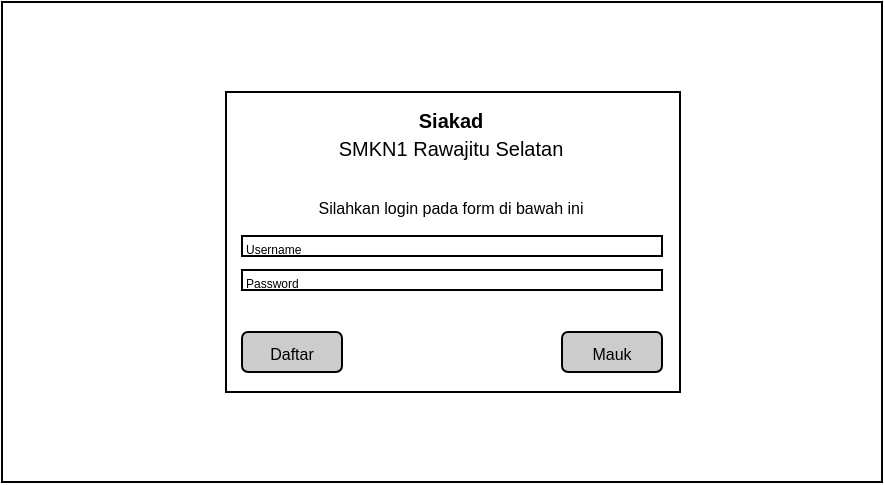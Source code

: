 <mxfile version="23.0.2" type="device" pages="10">
  <diagram name="login" id="w4DnjER3zhb4D0M0fqQI">
    <mxGraphModel dx="1034" dy="511" grid="1" gridSize="10" guides="1" tooltips="1" connect="1" arrows="1" fold="1" page="1" pageScale="1" pageWidth="850" pageHeight="1100" math="0" shadow="0">
      <root>
        <mxCell id="0" />
        <mxCell id="1" parent="0" />
        <mxCell id="OcdA7Y0QAOKrJaV1DLB7-1" value="" style="rounded=0;whiteSpace=wrap;html=1;movable=1;resizable=1;rotatable=1;deletable=1;editable=1;locked=0;connectable=1;" parent="1" vertex="1">
          <mxGeometry x="200" y="40" width="440" height="240" as="geometry" />
        </mxCell>
        <mxCell id="OcdA7Y0QAOKrJaV1DLB7-2" value="" style="rounded=0;whiteSpace=wrap;html=1;movable=1;resizable=1;rotatable=1;deletable=1;editable=1;locked=0;connectable=1;" parent="1" vertex="1">
          <mxGeometry x="312" y="85" width="227" height="150" as="geometry" />
        </mxCell>
        <mxCell id="OcdA7Y0QAOKrJaV1DLB7-3" value="&lt;font style=&quot;&quot;&gt;&lt;span style=&quot;font-size: 10px;&quot;&gt;&lt;b&gt;Siakad&lt;/b&gt;&lt;/span&gt;&lt;br&gt;&lt;span style=&quot;font-size: 10px;&quot;&gt;SMKN1 Rawajitu Selatan&lt;/span&gt;&lt;br&gt;&lt;br&gt;&lt;font style=&quot;font-size: 8px;&quot;&gt;Silahkan login pada form di bawah ini&lt;/font&gt;&lt;br&gt;&lt;/font&gt;" style="text;html=1;strokeColor=none;fillColor=none;align=center;verticalAlign=middle;whiteSpace=wrap;rounded=0;" parent="1" vertex="1">
          <mxGeometry x="351" y="110" width="147" height="20" as="geometry" />
        </mxCell>
        <mxCell id="OcdA7Y0QAOKrJaV1DLB7-4" value="&lt;font style=&quot;font-size: 6px;&quot;&gt;Username&lt;/font&gt;" style="rounded=0;whiteSpace=wrap;html=1;align=left;shadow=0;" parent="1" vertex="1">
          <mxGeometry x="320" y="157" width="210" height="10" as="geometry" />
        </mxCell>
        <mxCell id="OcdA7Y0QAOKrJaV1DLB7-5" value="&lt;font style=&quot;font-size: 6px;&quot;&gt;Password&amp;nbsp;&lt;/font&gt;" style="rounded=0;whiteSpace=wrap;html=1;align=left;shadow=0;" parent="1" vertex="1">
          <mxGeometry x="320" y="174" width="210" height="10" as="geometry" />
        </mxCell>
        <mxCell id="OcdA7Y0QAOKrJaV1DLB7-6" value="&lt;font style=&quot;font-size: 8px;&quot;&gt;Mauk&lt;/font&gt;" style="rounded=1;whiteSpace=wrap;html=1;fillColor=#CCCCCC;" parent="1" vertex="1">
          <mxGeometry x="480" y="205" width="50" height="20" as="geometry" />
        </mxCell>
        <mxCell id="OcdA7Y0QAOKrJaV1DLB7-7" value="&lt;span style=&quot;font-size: 8px;&quot;&gt;Daftar&lt;/span&gt;" style="rounded=1;whiteSpace=wrap;html=1;fillColor=#CCCCCC;" parent="1" vertex="1">
          <mxGeometry x="320" y="205" width="50" height="20" as="geometry" />
        </mxCell>
      </root>
    </mxGraphModel>
  </diagram>
  <diagram id="DFFAlSWQkTnlyfUdj179" name="beranda">
    <mxGraphModel dx="1034" dy="511" grid="1" gridSize="10" guides="1" tooltips="1" connect="1" arrows="1" fold="1" page="1" pageScale="1" pageWidth="850" pageHeight="1100" math="0" shadow="0">
      <root>
        <mxCell id="0" />
        <mxCell id="1" parent="0" />
        <mxCell id="oVM7qClv3wtlNOxDvoEB-1" value="" style="rounded=0;whiteSpace=wrap;html=1;movable=1;resizable=1;rotatable=1;deletable=1;editable=1;locked=0;connectable=1;" parent="1" vertex="1">
          <mxGeometry x="190" y="40" width="580" height="310" as="geometry" />
        </mxCell>
        <mxCell id="oVM7qClv3wtlNOxDvoEB-2" value="Gambar" style="rounded=0;whiteSpace=wrap;html=1;movable=1;resizable=1;rotatable=1;deletable=1;editable=1;locked=0;connectable=1;" parent="1" vertex="1">
          <mxGeometry x="220" y="50" width="400" height="25" as="geometry" />
        </mxCell>
        <mxCell id="oVM7qClv3wtlNOxDvoEB-5" value="&lt;font style=&quot;font-size: 6px;&quot;&gt;Beranda&lt;/font&gt;" style="rounded=0;whiteSpace=wrap;html=1;align=left;shadow=0;" parent="1" vertex="1">
          <mxGeometry x="220" y="92" width="210" height="10" as="geometry" />
        </mxCell>
        <mxCell id="aFhnWrTN27MRpx62PS63-3" value="&lt;font style=&quot;font-size: 8px;&quot;&gt;Selamat datang di SMKN 1 Rawajitu Selatan!&lt;br style=&quot;box-sizing: border-box; color: rgb(51, 51, 51); font-family: &amp;quot;Helvetica Neue&amp;quot;, Helvetica, Arial, sans-serif; background-color: rgb(255, 255, 255);&quot;&gt;&lt;span style=&quot;color: rgb(51, 51, 51); font-family: &amp;quot;Helvetica Neue&amp;quot;, Helvetica, Arial, sans-serif; background-color: rgb(255, 255, 255);&quot;&gt;SMKN 1 Rawajitu Selatan hadir sebagai lembaga pendidikan yang berkomitmen untuk memberikan pengalaman belajar terbaik bagi para siswa.&lt;br&gt;&amp;nbsp;Dengan staf pengajar yang berkualitas dan fasilitas modern, kami bertekad untuk mempersiapkan generasi masa depan yang siap bersaing di era global.&lt;/span&gt;&lt;br style=&quot;box-sizing: border-box; color: rgb(51, 51, 51); font-family: &amp;quot;Helvetica Neue&amp;quot;, Helvetica, Arial, sans-serif; background-color: rgb(255, 255, 255);&quot;&gt;&lt;span style=&quot;box-sizing: border-box; font-weight: 700; color: rgb(51, 51, 51); font-family: &amp;quot;Helvetica Neue&amp;quot;, Helvetica, Arial, sans-serif; background-color: rgb(255, 255, 255);&quot;&gt;Informasi Sekolah:&lt;br style=&quot;box-sizing: border-box;&quot;&gt;- Nama Sekolah: SMKN 1 Rawajitu Selatan&lt;br style=&quot;box-sizing: border-box;&quot;&gt;- NPSN: 10809321&lt;br style=&quot;box-sizing: border-box;&quot;&gt;- NSS: 00000000000000&lt;br style=&quot;box-sizing: border-box;&quot;&gt;- Alamat Sekolah: Jl. Raya Rawajitu Desa Medasari Kec.Rawajitu Selatan Kab. Tulang Bawang Provinsi Lampung&lt;br style=&quot;box-sizing: border-box;&quot;&gt;- Kode Pos: 34595&lt;br style=&quot;box-sizing: border-box;&quot;&gt;- No Telepon: 087738486654&lt;br style=&quot;box-sizing: border-box;&quot;&gt;- Kelurahan: Medasari&lt;br style=&quot;box-sizing: border-box;&quot;&gt;- Kecamatan: Kec. Rawajitu Selatan&lt;br style=&quot;box-sizing: border-box;&quot;&gt;- Kabupaten / Kota: Kab. Tulang Bawang&lt;br style=&quot;box-sizing: border-box;&quot;&gt;- Provinsi: Lampung&lt;/span&gt;&lt;br style=&quot;box-sizing: border-box; color: rgb(51, 51, 51); font-family: &amp;quot;Helvetica Neue&amp;quot;, Helvetica, Arial, sans-serif; background-color: rgb(255, 255, 255);&quot;&gt;&lt;span style=&quot;color: rgb(51, 51, 51); font-family: &amp;quot;Helvetica Neue&amp;quot;, Helvetica, Arial, sans-serif; background-color: rgb(255, 255, 255);&quot;&gt;Kunjungi juga website resmi kami di siakadsmkn1rawajitu.my.id untuk informasi lebih lanjut.&lt;/span&gt;&lt;br style=&quot;box-sizing: border-box; color: rgb(51, 51, 51); font-family: &amp;quot;Helvetica Neue&amp;quot;, Helvetica, Arial, sans-serif; background-color: rgb(255, 255, 255);&quot;&gt;&lt;span style=&quot;box-sizing: border-box; font-weight: 700; color: rgb(51, 51, 51); font-family: &amp;quot;Helvetica Neue&amp;quot;, Helvetica, Arial, sans-serif; background-color: rgb(255, 255, 255);&quot;&gt;Bergabunglah dengan kami untuk menemukan potensi diri Anda dan membentuk masa depan yang cerah!&lt;/span&gt;&lt;/font&gt;" style="text;html=1;align=left;verticalAlign=middle;resizable=0;points=[];autosize=1;strokeColor=none;fillColor=none;" parent="1" vertex="1">
          <mxGeometry x="217" y="104" width="570" height="240" as="geometry" />
        </mxCell>
        <mxCell id="HwUGqPIpHBIIEZDQA6zZ-1" value="&lt;font style=&quot;font-size: 8px;&quot;&gt;Beranda Aturan &amp;amp; Prosedur Jadwal Pelaksanaan Alur Pendaftaran Daftar Siswa Baru Daftar Ulang&lt;/font&gt;" style="text;html=1;align=center;verticalAlign=middle;resizable=0;points=[];autosize=1;strokeColor=none;fillColor=none;" parent="1" vertex="1">
          <mxGeometry x="230" y="67" width="370" height="30" as="geometry" />
        </mxCell>
      </root>
    </mxGraphModel>
  </diagram>
  <diagram id="jCD0bZ0PUMuWUXtoi-yK" name="aturan ">
    <mxGraphModel dx="1034" dy="511" grid="1" gridSize="10" guides="1" tooltips="1" connect="1" arrows="1" fold="1" page="1" pageScale="1" pageWidth="850" pageHeight="1100" math="0" shadow="0">
      <root>
        <mxCell id="0" />
        <mxCell id="1" parent="0" />
        <mxCell id="oyT1hDWtTUGXL5M5K14--1" value="" style="rounded=0;whiteSpace=wrap;html=1;movable=1;resizable=1;rotatable=1;deletable=1;editable=1;locked=0;connectable=1;" parent="1" vertex="1">
          <mxGeometry x="190" y="40" width="470" height="410" as="geometry" />
        </mxCell>
        <mxCell id="oyT1hDWtTUGXL5M5K14--2" value="Gambar" style="rounded=0;whiteSpace=wrap;html=1;movable=1;resizable=1;rotatable=1;deletable=1;editable=1;locked=0;connectable=1;" parent="1" vertex="1">
          <mxGeometry x="220" y="50" width="400" height="25" as="geometry" />
        </mxCell>
        <mxCell id="oyT1hDWtTUGXL5M5K14--3" value="&lt;font style=&quot;font-size: 6px;&quot;&gt;Prosedur Pendaftaran Siswa Baru&lt;/font&gt;" style="rounded=0;whiteSpace=wrap;html=1;align=left;shadow=0;" parent="1" vertex="1">
          <mxGeometry x="220" y="92" width="210" height="10" as="geometry" />
        </mxCell>
        <mxCell id="oyT1hDWtTUGXL5M5K14--4" value="&lt;font style=&quot;font-size: 8px;&quot;&gt;Beranda Aturan &amp;amp; Prosedur Jadwal Pelaksanaan Alur Pendaftaran Daftar Siswa Baru Daftar Ulang&lt;/font&gt;" style="text;html=1;align=center;verticalAlign=middle;resizable=0;points=[];autosize=1;strokeColor=none;fillColor=none;" parent="1" vertex="1">
          <mxGeometry x="230" y="67" width="370" height="30" as="geometry" />
        </mxCell>
        <mxCell id="dZDaZTRUjc852QasFyn1-1" value="&lt;font style=&quot;font-size: 6px;&quot;&gt;Aturan dan Prosedur Pendaftaran Siswa Baru di SMKN 1 Rawajitu Selatan&lt;br style=&quot;box-sizing: border-box; color: rgb(51, 51, 51); font-family: &amp;quot;Helvetica Neue&amp;quot;, Helvetica, Arial, sans-serif; background-color: rgb(255, 255, 255);&quot;&gt;&lt;span style=&quot;box-sizing: border-box; font-weight: 700; color: rgb(51, 51, 51); font-family: &amp;quot;Helvetica Neue&amp;quot;, Helvetica, Arial, sans-serif; background-color: rgb(255, 255, 255);&quot;&gt;1. Pengumuman Pendaftaran:&lt;/span&gt;&lt;br style=&quot;box-sizing: border-box; color: rgb(51, 51, 51); font-family: &amp;quot;Helvetica Neue&amp;quot;, Helvetica, Arial, sans-serif; background-color: rgb(255, 255, 255);&quot;&gt;&lt;span style=&quot;color: rgb(51, 51, 51); font-family: &amp;quot;Helvetica Neue&amp;quot;, Helvetica, Arial, sans-serif; background-color: rgb(255, 255, 255);&quot;&gt;Pengumuman pendaftaran siswa baru akan disampaikan melalui website resmi sekolah, media sosial, dan papan pengumuman di sekolah. &lt;br&gt;Informasi terkait tanggal pendaftaran, persyaratan, dan jalur pendaftaran akan diumumkan secara jelas.&lt;/span&gt;&lt;br style=&quot;box-sizing: border-box; color: rgb(51, 51, 51); font-family: &amp;quot;Helvetica Neue&amp;quot;, Helvetica, Arial, sans-serif; background-color: rgb(255, 255, 255);&quot;&gt;&lt;span style=&quot;box-sizing: border-box; font-weight: 700; color: rgb(51, 51, 51); font-family: &amp;quot;Helvetica Neue&amp;quot;, Helvetica, Arial, sans-serif; background-color: rgb(255, 255, 255);&quot;&gt;2. Pendaftaran:&lt;/span&gt;&lt;br style=&quot;box-sizing: border-box; color: rgb(51, 51, 51); font-family: &amp;quot;Helvetica Neue&amp;quot;, Helvetica, Arial, sans-serif; background-color: rgb(255, 255, 255);&quot;&gt;&lt;span style=&quot;color: rgb(51, 51, 51); font-family: &amp;quot;Helvetica Neue&amp;quot;, Helvetica, Arial, sans-serif; background-color: rgb(255, 255, 255);&quot;&gt;Calon siswa diharapkan untuk melakukan pendaftaran sesuai dengan ketentuan yang telah diumumkan. Pendaftaran dapat dilakukan secara online melalui &lt;br&gt;website siakadsmkn1rawajitu.my.id atau dengan mengunjungi sekretariat sekolah.&lt;/span&gt;&lt;br style=&quot;box-sizing: border-box; color: rgb(51, 51, 51); font-family: &amp;quot;Helvetica Neue&amp;quot;, Helvetica, Arial, sans-serif; background-color: rgb(255, 255, 255);&quot;&gt;&lt;span style=&quot;box-sizing: border-box; font-weight: 700; color: rgb(51, 51, 51); font-family: &amp;quot;Helvetica Neue&amp;quot;, Helvetica, Arial, sans-serif; background-color: rgb(255, 255, 255);&quot;&gt;3. Seleksi Sesuai dengan Jalur Pendaftaran:&lt;/span&gt;&lt;br style=&quot;box-sizing: border-box; color: rgb(51, 51, 51); font-family: &amp;quot;Helvetica Neue&amp;quot;, Helvetica, Arial, sans-serif; background-color: rgb(255, 255, 255);&quot;&gt;&lt;span style=&quot;color: rgb(51, 51, 51); font-family: &amp;quot;Helvetica Neue&amp;quot;, Helvetica, Arial, sans-serif; background-color: rgb(255, 255, 255);&quot;&gt;Setelah melakukan pendaftaran, calon siswa akan menjalani seleksi sesuai dengan jalur pendaftaran yang dipilih. Informasi terkait jadwal pelaksanaan tes &lt;br&gt;masuk dan alur pendaftaran dapat dilihat di halaman&amp;nbsp;&lt;/span&gt;&lt;span style=&quot;box-sizing: border-box; font-weight: 700; color: rgb(51, 51, 51); font-family: &amp;quot;Helvetica Neue&amp;quot;, Helvetica, Arial, sans-serif; background-color: rgb(255, 255, 255);&quot;&gt;JADWAL PELAKSANAAN TES MASUK DAN ALUR PENDAFTARAN&lt;/span&gt;&lt;span style=&quot;color: rgb(51, 51, 51); font-family: &amp;quot;Helvetica Neue&amp;quot;, Helvetica, Arial, sans-serif; background-color: rgb(255, 255, 255);&quot;&gt;&amp;nbsp;yang ada di website resmi sekolah.&lt;/span&gt;&lt;br style=&quot;box-sizing: border-box; color: rgb(51, 51, 51); font-family: &amp;quot;Helvetica Neue&amp;quot;, Helvetica, Arial, sans-serif; background-color: rgb(255, 255, 255);&quot;&gt;&lt;span style=&quot;box-sizing: border-box; font-weight: 700; color: rgb(51, 51, 51); font-family: &amp;quot;Helvetica Neue&amp;quot;, Helvetica, Arial, sans-serif; background-color: rgb(255, 255, 255);&quot;&gt;4. Pengumuman Penetapan Peserta Didik Baru:&lt;/span&gt;&lt;br style=&quot;box-sizing: border-box; color: rgb(51, 51, 51); font-family: &amp;quot;Helvetica Neue&amp;quot;, Helvetica, Arial, sans-serif; background-color: rgb(255, 255, 255);&quot;&gt;&lt;span style=&quot;color: rgb(51, 51, 51); font-family: &amp;quot;Helvetica Neue&amp;quot;, Helvetica, Arial, sans-serif; background-color: rgb(255, 255, 255);&quot;&gt;Pengumuman penetapan peserta didik baru akan disampaikan melalui papan pengumuman di sekolah. Calon siswa yang dinyatakan lolos seleksi akan &lt;br&gt;mendapatkan informasi lebih lanjut melalui whatsapp terkait proses selanjutnya.&lt;/span&gt;&lt;br style=&quot;box-sizing: border-box; color: rgb(51, 51, 51); font-family: &amp;quot;Helvetica Neue&amp;quot;, Helvetica, Arial, sans-serif; background-color: rgb(255, 255, 255);&quot;&gt;&lt;span style=&quot;box-sizing: border-box; font-weight: 700; color: rgb(51, 51, 51); font-family: &amp;quot;Helvetica Neue&amp;quot;, Helvetica, Arial, sans-serif; background-color: rgb(255, 255, 255);&quot;&gt;5. Pembayaran dan Kode Akses:&lt;/span&gt;&lt;br style=&quot;box-sizing: border-box; color: rgb(51, 51, 51); font-family: &amp;quot;Helvetica Neue&amp;quot;, Helvetica, Arial, sans-serif; background-color: rgb(255, 255, 255);&quot;&gt;&lt;span style=&quot;color: rgb(51, 51, 51); font-family: &amp;quot;Helvetica Neue&amp;quot;, Helvetica, Arial, sans-serif; background-color: rgb(255, 255, 255);&quot;&gt;Setelah dinyatakan lulus, peserta wajib melakukan pembayaran pendaftaran sebesar Rp 50.000 ke rekening sekolah dan melakukan konfirmasi ke panitia &lt;br&gt;melalui WhatsApp. Setelah terkonfirmasi, panitia akan mengirimkan kode akses sekali pakai yang harus dimasukkan ke halaman DAFTAR ULANG agar bisa &lt;br&gt;melanjutkan langkah berikutnya.&lt;/span&gt;&lt;br style=&quot;box-sizing: border-box; color: rgb(51, 51, 51); font-family: &amp;quot;Helvetica Neue&amp;quot;, Helvetica, Arial, sans-serif; background-color: rgb(255, 255, 255);&quot;&gt;&lt;span style=&quot;box-sizing: border-box; font-weight: 700; color: rgb(51, 51, 51); font-family: &amp;quot;Helvetica Neue&amp;quot;, Helvetica, Arial, sans-serif; background-color: rgb(255, 255, 255);&quot;&gt;6. Daftar Ulang:&lt;/span&gt;&lt;br style=&quot;box-sizing: border-box; color: rgb(51, 51, 51); font-family: &amp;quot;Helvetica Neue&amp;quot;, Helvetica, Arial, sans-serif; background-color: rgb(255, 255, 255);&quot;&gt;&lt;span style=&quot;color: rgb(51, 51, 51); font-family: &amp;quot;Helvetica Neue&amp;quot;, Helvetica, Arial, sans-serif; background-color: rgb(255, 255, 255);&quot;&gt;Peserta didik baru yang telah mendapatkan kode akses diharapkan untuk melakukan proses&amp;nbsp;&lt;/span&gt;&lt;span style=&quot;box-sizing: border-box; font-weight: 700; color: rgb(51, 51, 51); font-family: &amp;quot;Helvetica Neue&amp;quot;, Helvetica, Arial, sans-serif; background-color: rgb(255, 255, 255);&quot;&gt;DAFTAR ULANG&lt;/span&gt;&lt;span style=&quot;color: rgb(51, 51, 51); font-family: &amp;quot;Helvetica Neue&amp;quot;, Helvetica, Arial, sans-serif; background-color: rgb(255, 255, 255);&quot;&gt;&amp;nbsp;pada website sekolah. Informasi terkait&lt;br&gt;&amp;nbsp;prosedur dan persyaratan daftar ulang juga akan disampaikan melalui website sekolah.&lt;/span&gt;&lt;br style=&quot;box-sizing: border-box; color: rgb(51, 51, 51); font-family: &amp;quot;Helvetica Neue&amp;quot;, Helvetica, Arial, sans-serif; background-color: rgb(255, 255, 255);&quot;&gt;&lt;span style=&quot;color: rgb(51, 51, 51); font-family: &amp;quot;Helvetica Neue&amp;quot;, Helvetica, Arial, sans-serif; background-color: rgb(255, 255, 255);&quot;&gt;Kami mengimbau calon pendaftar untuk memeriksa halaman JADWAL PELAKSANAAN TES MASUK DAN ALUR PENDAFTARAN yang tersedia di &lt;br&gt;website resmi sekolah untuk mendapatkan informasi terkini mengenai proses pendaftaran. Jika terdapat pertanyaan lebih lanjut, jangan ragu untuk &lt;br&gt;menghubungi sekretariat sekolah. Terima kasih atas minat Anda untuk bergabung dengan kami di SMKN 1 Rawajitu Selatan.&lt;/span&gt;&lt;/font&gt;" style="text;html=1;align=left;verticalAlign=middle;resizable=0;points=[];autosize=1;strokeColor=none;fillColor=none;" parent="1" vertex="1">
          <mxGeometry x="220" y="110" width="450" height="340" as="geometry" />
        </mxCell>
      </root>
    </mxGraphModel>
  </diagram>
  <diagram id="mpff5uBO-t5mDI0mXAgm" name="jadwal">
    <mxGraphModel dx="604" dy="496" grid="1" gridSize="10" guides="1" tooltips="1" connect="1" arrows="1" fold="1" page="1" pageScale="1" pageWidth="850" pageHeight="1100" math="0" shadow="0">
      <root>
        <mxCell id="0" />
        <mxCell id="1" parent="0" />
        <mxCell id="8TKLz1YUTmLe7h2UN5TK-1" value="" style="rounded=0;whiteSpace=wrap;html=1;movable=1;resizable=1;rotatable=1;deletable=1;editable=1;locked=0;connectable=1;" parent="1" vertex="1">
          <mxGeometry x="190" y="40" width="470" height="360" as="geometry" />
        </mxCell>
        <mxCell id="8TKLz1YUTmLe7h2UN5TK-2" value="Gambar" style="rounded=0;whiteSpace=wrap;html=1;movable=1;resizable=1;rotatable=1;deletable=1;editable=1;locked=0;connectable=1;" parent="1" vertex="1">
          <mxGeometry x="220" y="50" width="400" height="25" as="geometry" />
        </mxCell>
        <mxCell id="8TKLz1YUTmLe7h2UN5TK-3" value="&lt;font style=&quot;font-size: 6px;&quot;&gt;Jadwal Pelaksanaan tes masuk&lt;/font&gt;" style="rounded=0;whiteSpace=wrap;html=1;align=left;shadow=0;" parent="1" vertex="1">
          <mxGeometry x="220" y="92" width="210" height="10" as="geometry" />
        </mxCell>
        <mxCell id="8TKLz1YUTmLe7h2UN5TK-5" value="&lt;font style=&quot;font-size: 6px;&quot;&gt;Jadwal Pelaksanaan Tes Masuk Siswa Baru Tahun Ajaran 2024/2025&lt;br style=&quot;box-sizing: border-box;&quot;&gt;Tanggal Pendaftaran: 1 Februari 2024 - 28 Februari 2024&lt;br style=&quot;box-sizing: border-box;&quot;&gt;Jadwal Tes Masuk:&lt;br style=&quot;box-sizing: border-box;&quot;&gt;Tes Tulis:&lt;br style=&quot;box-sizing: border-box;&quot;&gt;Hari/Tanggal: Sabtu, 15 Maret 2024&lt;br style=&quot;box-sizing: border-box;&quot;&gt;Waktu: 08.00 - 10.00 WIB&lt;br style=&quot;box-sizing: border-box;&quot;&gt;Tempat: Aula Utama SMKN1 Rawajitu Selatan&lt;br style=&quot;box-sizing: border-box;&quot;&gt;Tes Keterampilan:&lt;br style=&quot;box-sizing: border-box;&quot;&gt;Hari/Tanggal: Minggu, 16 Maret 2024&lt;br style=&quot;box-sizing: border-box;&quot;&gt;Waktu: 08.00 - 12.00 WIB&lt;br style=&quot;box-sizing: border-box;&quot;&gt;Tempat: Ruang Laboratorium Jurusan (sesuai dengan jurusan yang diminati)&lt;br style=&quot;box-sizing: border-box;&quot;&gt;Pengumuman Hasil Seleksi:&lt;br style=&quot;box-sizing: border-box;&quot;&gt;Tanggal Pengumuman: Senin, 25 Maret 2024&lt;br style=&quot;box-sizing: border-box;&quot;&gt;Pengumuman akan dipublikasikan melalui WA.&lt;br style=&quot;box-sizing: border-box;&quot;&gt;Daftar Ulang:&lt;br style=&quot;box-sizing: border-box;&quot;&gt;Tanggal Daftar Ulang: 26 Maret 2024 - 30 Maret 2024&lt;br style=&quot;box-sizing: border-box;&quot;&gt;Calon siswa yang diterima melakukan daftar ulang dengan membayar biaya pendaftaran dan melengkapi persyaratan administrasi tambahan.&lt;br style=&quot;box-sizing: border-box;&quot;&gt;Catatan:&lt;br style=&quot;box-sizing: border-box;&quot;&gt;Jadwal di atas dapat berubah sewaktu-waktu tanpa pemberitahuan terlebih dahulu.&lt;br style=&quot;box-sizing: border-box;&quot;&gt;Informasi lebih lanjut dapat diperoleh melalui kontak admin sekolah.&lt;/font&gt;" style="text;html=1;align=left;verticalAlign=middle;resizable=0;points=[];autosize=1;strokeColor=none;fillColor=none;" parent="1" vertex="1">
          <mxGeometry x="220" y="102" width="400" height="300" as="geometry" />
        </mxCell>
        <mxCell id="PoT9SjknuAqufaHPfrPa-1" value="&lt;font style=&quot;font-size: 8px;&quot;&gt;Beranda Aturan &amp;amp; Prosedur Jadwal Pelaksanaan Alur Pendaftaran Daftar Siswa Baru Daftar Ulang&lt;/font&gt;" style="text;html=1;align=center;verticalAlign=middle;resizable=0;points=[];autosize=1;strokeColor=none;fillColor=none;" parent="1" vertex="1">
          <mxGeometry x="230" y="67" width="370" height="30" as="geometry" />
        </mxCell>
      </root>
    </mxGraphModel>
  </diagram>
  <diagram id="hE9H0YIQ5V0r4T1_K3Ad" name="alur">
    <mxGraphModel dx="1034" dy="511" grid="1" gridSize="10" guides="1" tooltips="1" connect="1" arrows="1" fold="1" page="1" pageScale="1" pageWidth="850" pageHeight="1100" math="0" shadow="0">
      <root>
        <mxCell id="0" />
        <mxCell id="1" parent="0" />
        <mxCell id="5a-V1YSres0De7QOIOS2-1" value="" style="rounded=0;whiteSpace=wrap;html=1;movable=1;resizable=1;rotatable=1;deletable=1;editable=1;locked=0;connectable=1;" parent="1" vertex="1">
          <mxGeometry x="190" y="40" width="570" height="510" as="geometry" />
        </mxCell>
        <mxCell id="5a-V1YSres0De7QOIOS2-2" value="Gambar" style="rounded=0;whiteSpace=wrap;html=1;movable=1;resizable=1;rotatable=1;deletable=1;editable=1;locked=0;connectable=1;" parent="1" vertex="1">
          <mxGeometry x="270" y="50" width="400" height="25" as="geometry" />
        </mxCell>
        <mxCell id="5a-V1YSres0De7QOIOS2-3" value="&lt;font style=&quot;font-size: 6px;&quot;&gt;ALUR PENDAFTARAN&lt;/font&gt;" style="rounded=0;whiteSpace=wrap;html=1;align=left;shadow=0;" parent="1" vertex="1">
          <mxGeometry x="220" y="92" width="210" height="10" as="geometry" />
        </mxCell>
        <mxCell id="5a-V1YSres0De7QOIOS2-5" value="&lt;font style=&quot;font-size: 6px;&quot;&gt;Selamat Datang di Sistem Pendaftaran Siswa Baru&lt;br style=&quot;box-sizing: border-box; color: rgb(51, 51, 51); font-family: &amp;quot;Helvetica Neue&amp;quot;, Helvetica, Arial, sans-serif; background-color: rgb(255, 255, 255);&quot;&gt;&lt;span style=&quot;color: rgb(51, 51, 51); font-family: &amp;quot;Helvetica Neue&amp;quot;, Helvetica, Arial, sans-serif; background-color: rgb(255, 255, 255);&quot;&gt;Kami dengan senang hati menyambut Anda untuk mendaftarkan diri sebagai calon siswa baru di SMKN1 Rawajitu Selatan. Silakan ikuti langkah-langkah di bawah ini untuk memulai proses pendaftaran:&lt;/span&gt;&lt;br style=&quot;box-sizing: border-box; color: rgb(51, 51, 51); font-family: &amp;quot;Helvetica Neue&amp;quot;, Helvetica, Arial, sans-serif; background-color: rgb(255, 255, 255);&quot;&gt;&lt;span style=&quot;box-sizing: border-box; font-weight: 700; color: rgb(51, 51, 51); font-family: &amp;quot;Helvetica Neue&amp;quot;, Helvetica, Arial, sans-serif; background-color: rgb(255, 255, 255);&quot;&gt;Langkah 1: Pendaftaran Online&lt;/span&gt;&lt;br style=&quot;box-sizing: border-box; color: rgb(51, 51, 51); font-family: &amp;quot;Helvetica Neue&amp;quot;, Helvetica, Arial, sans-serif; background-color: rgb(255, 255, 255);&quot;&gt;&lt;span style=&quot;color: rgb(51, 51, 51); font-family: &amp;quot;Helvetica Neue&amp;quot;, Helvetica, Arial, sans-serif; background-color: rgb(255, 255, 255);&quot;&gt;1. Kunjungi situs web resmi sekolah kami di www.siakadsmkn1rawajitu.my.id.&lt;/span&gt;&lt;br style=&quot;box-sizing: border-box; color: rgb(51, 51, 51); font-family: &amp;quot;Helvetica Neue&amp;quot;, Helvetica, Arial, sans-serif; background-color: rgb(255, 255, 255);&quot;&gt;&lt;span style=&quot;color: rgb(51, 51, 51); font-family: &amp;quot;Helvetica Neue&amp;quot;, Helvetica, Arial, sans-serif; background-color: rgb(255, 255, 255);&quot;&gt;2. Klik pada tombol &quot;DAFTAR&quot; untuk mengakses halaman PPDB online.&lt;/span&gt;&lt;br style=&quot;box-sizing: border-box; color: rgb(51, 51, 51); font-family: &amp;quot;Helvetica Neue&amp;quot;, Helvetica, Arial, sans-serif; background-color: rgb(255, 255, 255);&quot;&gt;&lt;span style=&quot;color: rgb(51, 51, 51); font-family: &amp;quot;Helvetica Neue&amp;quot;, Helvetica, Arial, sans-serif; background-color: rgb(255, 255, 255);&quot;&gt;3. Silahkan baca &quot;KETENTUAN YANG ADA&quot;&lt;/span&gt;&lt;br style=&quot;box-sizing: border-box; color: rgb(51, 51, 51); font-family: &amp;quot;Helvetica Neue&amp;quot;, Helvetica, Arial, sans-serif; background-color: rgb(255, 255, 255);&quot;&gt;&lt;span style=&quot;color: rgb(51, 51, 51); font-family: &amp;quot;Helvetica Neue&amp;quot;, Helvetica, Arial, sans-serif; background-color: rgb(255, 255, 255);&quot;&gt;4. Silahkan membaca JADWAL TES MASUK yang sudah di sediakan DI MENU JADWAL PELAKSANAAN.&lt;/span&gt;&lt;br style=&quot;box-sizing: border-box; color: rgb(51, 51, 51); font-family: &amp;quot;Helvetica Neue&amp;quot;, Helvetica, Arial, sans-serif; background-color: rgb(255, 255, 255);&quot;&gt;&lt;span style=&quot;color: rgb(51, 51, 51); font-family: &amp;quot;Helvetica Neue&amp;quot;, Helvetica, Arial, sans-serif; background-color: rgb(255, 255, 255);&quot;&gt;5. Silahkan klik menu &quot;DAFTAR SISWA BARU&quot; kemudian isi data diri anda.&lt;/span&gt;&lt;br style=&quot;box-sizing: border-box; color: rgb(51, 51, 51); font-family: &amp;quot;Helvetica Neue&amp;quot;, Helvetica, Arial, sans-serif; background-color: rgb(255, 255, 255);&quot;&gt;&lt;span style=&quot;box-sizing: border-box; font-weight: 700; color: rgb(51, 51, 51); font-family: &amp;quot;Helvetica Neue&amp;quot;, Helvetica, Arial, sans-serif; background-color: rgb(255, 255, 255);&quot;&gt;Langkah 2: Tes Masuk&lt;/span&gt;&lt;br style=&quot;box-sizing: border-box; color: rgb(51, 51, 51); font-family: &amp;quot;Helvetica Neue&amp;quot;, Helvetica, Arial, sans-serif; background-color: rgb(255, 255, 255);&quot;&gt;&lt;span style=&quot;color: rgb(51, 51, 51); font-family: &amp;quot;Helvetica Neue&amp;quot;, Helvetica, Arial, sans-serif; background-color: rgb(255, 255, 255);&quot;&gt;1. Bagi calon siswa di wajibkan mengikuti kegiatan tes masuk sesuai dengan jadwal yang telah di tentukan.&lt;/span&gt;&lt;br style=&quot;box-sizing: border-box; color: rgb(51, 51, 51); font-family: &amp;quot;Helvetica Neue&amp;quot;, Helvetica, Arial, sans-serif; background-color: rgb(255, 255, 255);&quot;&gt;&lt;span style=&quot;box-sizing: border-box; font-weight: 700; color: rgb(51, 51, 51); font-family: &amp;quot;Helvetica Neue&amp;quot;, Helvetica, Arial, sans-serif; background-color: rgb(255, 255, 255);&quot;&gt;Langkah 3: Pengumuman&lt;/span&gt;&lt;br style=&quot;box-sizing: border-box; color: rgb(51, 51, 51); font-family: &amp;quot;Helvetica Neue&amp;quot;, Helvetica, Arial, sans-serif; background-color: rgb(255, 255, 255);&quot;&gt;&lt;span style=&quot;color: rgb(51, 51, 51); font-family: &amp;quot;Helvetica Neue&amp;quot;, Helvetica, Arial, sans-serif; background-color: rgb(255, 255, 255);&quot;&gt;1. Pengumuman calon siswa yang dinyatakan LOLOS akan di sampaikan melalui papan pengumuman sekolah dan melalui whatsapp.&lt;/span&gt;&lt;br style=&quot;box-sizing: border-box; color: rgb(51, 51, 51); font-family: &amp;quot;Helvetica Neue&amp;quot;, Helvetica, Arial, sans-serif; background-color: rgb(255, 255, 255);&quot;&gt;&lt;span style=&quot;box-sizing: border-box; font-weight: 700; color: rgb(51, 51, 51); font-family: &amp;quot;Helvetica Neue&amp;quot;, Helvetica, Arial, sans-serif; background-color: rgb(255, 255, 255);&quot;&gt;Langkah 4: Pembayaran dan Kode Akses&lt;/span&gt;&lt;br style=&quot;box-sizing: border-box; color: rgb(51, 51, 51); font-family: &amp;quot;Helvetica Neue&amp;quot;, Helvetica, Arial, sans-serif; background-color: rgb(255, 255, 255);&quot;&gt;&lt;span style=&quot;color: rgb(51, 51, 51); font-family: &amp;quot;Helvetica Neue&amp;quot;, Helvetica, Arial, sans-serif; background-color: rgb(255, 255, 255);&quot;&gt;1. Bagi siswa yang di nyatakan lolos wajib melakukan pembayaran ke rekening sekolah, untuk melanjutkan langkah berikutnya&lt;/span&gt;&lt;br style=&quot;box-sizing: border-box; color: rgb(51, 51, 51); font-family: &amp;quot;Helvetica Neue&amp;quot;, Helvetica, Arial, sans-serif; background-color: rgb(255, 255, 255);&quot;&gt;&lt;span style=&quot;color: rgb(51, 51, 51); font-family: &amp;quot;Helvetica Neue&amp;quot;, Helvetica, Arial, sans-serif; background-color: rgb(255, 255, 255);&quot;&gt;No Rekening : xxxxxxxxxxxxxx&lt;/span&gt;&lt;br style=&quot;box-sizing: border-box; color: rgb(51, 51, 51); font-family: &amp;quot;Helvetica Neue&amp;quot;, Helvetica, Arial, sans-serif; background-color: rgb(255, 255, 255);&quot;&gt;&lt;span style=&quot;color: rgb(51, 51, 51); font-family: &amp;quot;Helvetica Neue&amp;quot;, Helvetica, Arial, sans-serif; background-color: rgb(255, 255, 255);&quot;&gt;Atas Nama : BPN 010 SMKN1 rawajitu selatan&lt;/span&gt;&lt;br style=&quot;box-sizing: border-box; color: rgb(51, 51, 51); font-family: &amp;quot;Helvetica Neue&amp;quot;, Helvetica, Arial, sans-serif; background-color: rgb(255, 255, 255);&quot;&gt;&lt;span style=&quot;color: rgb(51, 51, 51); font-family: &amp;quot;Helvetica Neue&amp;quot;, Helvetica, Arial, sans-serif; background-color: rgb(255, 255, 255);&quot;&gt;BRI UNIT rawajitu selatan&lt;/span&gt;&lt;br style=&quot;box-sizing: border-box; color: rgb(51, 51, 51); font-family: &amp;quot;Helvetica Neue&amp;quot;, Helvetica, Arial, sans-serif; background-color: rgb(255, 255, 255);&quot;&gt;&lt;span style=&quot;color: rgb(51, 51, 51); font-family: &amp;quot;Helvetica Neue&amp;quot;, Helvetica, Arial, sans-serif; background-color: rgb(255, 255, 255);&quot;&gt;Note : Bagi Bapak/Ibuk yang sudah melakukan pembayaran dan konfirmasi harap segera megirim pesan ke nomor 08238xxxxx&lt;/span&gt;&lt;br style=&quot;box-sizing: border-box; color: rgb(51, 51, 51); font-family: &amp;quot;Helvetica Neue&amp;quot;, Helvetica, Arial, sans-serif; background-color: rgb(255, 255, 255);&quot;&gt;&lt;span style=&quot;color: rgb(51, 51, 51); font-family: &amp;quot;Helvetica Neue&amp;quot;, Helvetica, Arial, sans-serif; background-color: rgb(255, 255, 255);&quot;&gt;Untuk Metode Tansfer.&lt;/span&gt;&lt;br style=&quot;box-sizing: border-box; color: rgb(51, 51, 51); font-family: &amp;quot;Helvetica Neue&amp;quot;, Helvetica, Arial, sans-serif; background-color: rgb(255, 255, 255);&quot;&gt;&lt;span style=&quot;color: rgb(51, 51, 51); font-family: &amp;quot;Helvetica Neue&amp;quot;, Helvetica, Arial, sans-serif; background-color: rgb(255, 255, 255);&quot;&gt;dengan format pesan : [jenis metode pembaran] [no_rekening] [nama anak/nama pesera] [nomor_konfirmasi]&lt;/span&gt;&lt;br style=&quot;box-sizing: border-box; color: rgb(51, 51, 51); font-family: &amp;quot;Helvetica Neue&amp;quot;, Helvetica, Arial, sans-serif; background-color: rgb(255, 255, 255);&quot;&gt;&lt;span style=&quot;color: rgb(51, 51, 51); font-family: &amp;quot;Helvetica Neue&amp;quot;, Helvetica, Arial, sans-serif; background-color: rgb(255, 255, 255);&quot;&gt;Contoh Pesan Metode Transfer : Transfer 111112318923 Abdi gunawan QC401&lt;/span&gt;&lt;br style=&quot;box-sizing: border-box; color: rgb(51, 51, 51); font-family: &amp;quot;Helvetica Neue&amp;quot;, Helvetica, Arial, sans-serif; background-color: rgb(255, 255, 255);&quot;&gt;&lt;span style=&quot;color: rgb(51, 51, 51); font-family: &amp;quot;Helvetica Neue&amp;quot;, Helvetica, Arial, sans-serif; background-color: rgb(255, 255, 255);&quot;&gt;Untuk Metode Setoran.&lt;/span&gt;&lt;br style=&quot;box-sizing: border-box; color: rgb(51, 51, 51); font-family: &amp;quot;Helvetica Neue&amp;quot;, Helvetica, Arial, sans-serif; background-color: rgb(255, 255, 255);&quot;&gt;&lt;span style=&quot;color: rgb(51, 51, 51); font-family: &amp;quot;Helvetica Neue&amp;quot;, Helvetica, Arial, sans-serif; background-color: rgb(255, 255, 255);&quot;&gt;Invite/Add ID What&#39;sApp dengan nomor 0812xxxxx&lt;/span&gt;&lt;br style=&quot;box-sizing: border-box; color: rgb(51, 51, 51); font-family: &amp;quot;Helvetica Neue&amp;quot;, Helvetica, Arial, sans-serif; background-color: rgb(255, 255, 255);&quot;&gt;&lt;span style=&quot;color: rgb(51, 51, 51); font-family: &amp;quot;Helvetica Neue&amp;quot;, Helvetica, Arial, sans-serif; background-color: rgb(255, 255, 255);&quot;&gt;dengan format pesan : Kirim foto bukti slip setoran dan nama anak/peserta serta nomor konfirmasi&lt;/span&gt;&lt;br style=&quot;box-sizing: border-box; color: rgb(51, 51, 51); font-family: &amp;quot;Helvetica Neue&amp;quot;, Helvetica, Arial, sans-serif; background-color: rgb(255, 255, 255);&quot;&gt;&lt;span style=&quot;color: rgb(51, 51, 51); font-family: &amp;quot;Helvetica Neue&amp;quot;, Helvetica, Arial, sans-serif; background-color: rgb(255, 255, 255);&quot;&gt;Contoh Format Pesan Whatsapp : [foto bukti slip setor] Abdi gunawan QC401&lt;/span&gt;&lt;br style=&quot;box-sizing: border-box; color: rgb(51, 51, 51); font-family: &amp;quot;Helvetica Neue&amp;quot;, Helvetica, Arial, sans-serif; background-color: rgb(255, 255, 255);&quot;&gt;&lt;span style=&quot;color: rgb(51, 51, 51); font-family: &amp;quot;Helvetica Neue&amp;quot;, Helvetica, Arial, sans-serif; background-color: rgb(255, 255, 255);&quot;&gt;2. Admin akan mengirimkan kode akses sekali pakai.&lt;/span&gt;&lt;br style=&quot;box-sizing: border-box; color: rgb(51, 51, 51); font-family: &amp;quot;Helvetica Neue&amp;quot;, Helvetica, Arial, sans-serif; background-color: rgb(255, 255, 255);&quot;&gt;&lt;span style=&quot;color: rgb(51, 51, 51); font-family: &amp;quot;Helvetica Neue&amp;quot;, Helvetica, Arial, sans-serif; background-color: rgb(255, 255, 255);&quot;&gt;3. Masukan kode akses yang telah di terima ke dalam menu &quot;DAFTAR ULANG&quot; kemudian isi data diri sesuai dengan form tersebut.&lt;/span&gt;&lt;br style=&quot;box-sizing: border-box; color: rgb(51, 51, 51); font-family: &amp;quot;Helvetica Neue&amp;quot;, Helvetica, Arial, sans-serif; background-color: rgb(255, 255, 255);&quot;&gt;&lt;span style=&quot;color: rgb(51, 51, 51); font-family: &amp;quot;Helvetica Neue&amp;quot;, Helvetica, Arial, sans-serif; background-color: rgb(255, 255, 255);&quot;&gt;Terima kasih atas minat Anda untuk bergabung dengan kami. Jika Anda memiliki pertanyaan lebih lanjut, jangan ragu untuk menghubungi kami melalui kontak yang tersedia di situs web kami.&lt;/span&gt;&lt;br style=&quot;box-sizing: border-box; color: rgb(51, 51, 51); font-family: &amp;quot;Helvetica Neue&amp;quot;, Helvetica, Arial, sans-serif; background-color: rgb(255, 255, 255);&quot;&gt;&lt;span style=&quot;color: rgb(51, 51, 51); font-family: &amp;quot;Helvetica Neue&amp;quot;, Helvetica, Arial, sans-serif; background-color: rgb(255, 255, 255);&quot;&gt;Salam hangat,&lt;/span&gt;&lt;br style=&quot;box-sizing: border-box; color: rgb(51, 51, 51); font-family: &amp;quot;Helvetica Neue&amp;quot;, Helvetica, Arial, sans-serif; background-color: rgb(255, 255, 255);&quot;&gt;&lt;span style=&quot;color: rgb(51, 51, 51); font-family: &amp;quot;Helvetica Neue&amp;quot;, Helvetica, Arial, sans-serif; background-color: rgb(255, 255, 255);&quot;&gt;SMKN1 Rawajitu Selatan&lt;/span&gt;&lt;/font&gt;" style="text;html=1;align=left;verticalAlign=middle;resizable=0;points=[];autosize=1;strokeColor=none;fillColor=none;" parent="1" vertex="1">
          <mxGeometry x="220" y="95" width="560" height="450" as="geometry" />
        </mxCell>
        <mxCell id="kbFIIHzen_AEIY-MDHzp-1" value="&lt;font style=&quot;font-size: 8px;&quot;&gt;Beranda Aturan &amp;amp; Prosedur Jadwal Pelaksanaan Alur Pendaftaran Daftar Siswa Baru Daftar Ulang&lt;/font&gt;" style="text;html=1;align=center;verticalAlign=middle;resizable=0;points=[];autosize=1;strokeColor=none;fillColor=none;" parent="1" vertex="1">
          <mxGeometry x="280" y="72" width="370" height="30" as="geometry" />
        </mxCell>
      </root>
    </mxGraphModel>
  </diagram>
  <diagram id="b1k9eyR1ZJMDLsSHfXjV" name="Kode Pendaftaran">
    <mxGraphModel dx="1034" dy="511" grid="1" gridSize="10" guides="1" tooltips="1" connect="1" arrows="1" fold="1" page="1" pageScale="1" pageWidth="850" pageHeight="1100" math="0" shadow="0">
      <root>
        <mxCell id="0" />
        <mxCell id="1" parent="0" />
        <mxCell id="yCatoFW3RtRbHA4gLQMw-1" value="" style="rounded=0;whiteSpace=wrap;html=1;movable=1;resizable=1;rotatable=1;deletable=1;editable=1;locked=0;connectable=1;" parent="1" vertex="1">
          <mxGeometry x="230" y="40" width="480" height="330" as="geometry" />
        </mxCell>
        <mxCell id="yCatoFW3RtRbHA4gLQMw-2" value="Gambar" style="rounded=0;whiteSpace=wrap;html=1;movable=1;resizable=1;rotatable=1;deletable=1;editable=1;locked=0;connectable=1;" parent="1" vertex="1">
          <mxGeometry x="270" y="50" width="400" height="25" as="geometry" />
        </mxCell>
        <mxCell id="yCatoFW3RtRbHA4gLQMw-3" value="" style="rounded=0;whiteSpace=wrap;html=1;align=left;shadow=0;" parent="1" vertex="1">
          <mxGeometry x="310" y="97" width="300" height="78" as="geometry" />
        </mxCell>
        <mxCell id="hJn9j48tWogj9OnNV38f-1" value="&lt;span style=&quot;font-size: 8px;&quot;&gt;Proses kode&lt;/span&gt;" style="rounded=1;whiteSpace=wrap;html=1;fillColor=#CCCCCC;" parent="1" vertex="1">
          <mxGeometry x="552" y="146" width="50" height="20" as="geometry" />
        </mxCell>
        <mxCell id="AFHdeKX3fCB563w4u2P9-1" value="" style="rounded=0;whiteSpace=wrap;html=1;align=left;shadow=0;" parent="1" vertex="1">
          <mxGeometry x="393" y="131" width="110" height="10" as="geometry" />
        </mxCell>
        <mxCell id="AFHdeKX3fCB563w4u2P9-2" value="&lt;font style=&quot;font-size: 8px;&quot;&gt;Validasi Pendaftaran&lt;/font&gt;" style="text;html=1;align=center;verticalAlign=middle;resizable=0;points=[];autosize=1;strokeColor=none;fillColor=none;" parent="1" vertex="1">
          <mxGeometry x="303" y="93" width="100" height="30" as="geometry" />
        </mxCell>
        <mxCell id="AFHdeKX3fCB563w4u2P9-3" value="&lt;span style=&quot;font-size: 8px;&quot;&gt;&lt;b&gt;Kode Aktivasi&lt;/b&gt;&lt;/span&gt;" style="text;html=1;align=center;verticalAlign=middle;resizable=0;points=[];autosize=1;strokeColor=none;fillColor=none;" parent="1" vertex="1">
          <mxGeometry x="318" y="119" width="80" height="30" as="geometry" />
        </mxCell>
        <mxCell id="7ezoEkoCe-G8iDSzVOub-1" value="&lt;font style=&quot;font-size: 8px;&quot;&gt;Beranda Aturan &amp;amp; Prosedur Jadwal Pelaksanaan Alur Pendaftaran Daftar Siswa Baru Daftar Ulang&lt;/font&gt;" style="text;html=1;align=center;verticalAlign=middle;resizable=0;points=[];autosize=1;strokeColor=none;fillColor=none;" parent="1" vertex="1">
          <mxGeometry x="270" y="67" width="370" height="30" as="geometry" />
        </mxCell>
      </root>
    </mxGraphModel>
  </diagram>
  <diagram id="dQdEuJbH8IxeieF_s2FN" name="formulir pendaftaran">
    <mxGraphModel dx="1034" dy="511" grid="1" gridSize="10" guides="1" tooltips="1" connect="1" arrows="1" fold="1" page="1" pageScale="1" pageWidth="850" pageHeight="1100" math="0" shadow="0">
      <root>
        <mxCell id="0" />
        <mxCell id="1" parent="0" />
        <mxCell id="gED7lfWncQqi3r1H0jTv-1" value="" style="rounded=0;whiteSpace=wrap;html=1;movable=1;resizable=1;rotatable=1;deletable=1;editable=1;locked=0;connectable=1;" parent="1" vertex="1">
          <mxGeometry x="200" y="19" width="440" height="320" as="geometry" />
        </mxCell>
        <mxCell id="gED7lfWncQqi3r1H0jTv-2" value="Gambar" style="rounded=0;whiteSpace=wrap;html=1;movable=1;resizable=1;rotatable=1;deletable=1;editable=1;locked=0;connectable=1;" parent="1" vertex="1">
          <mxGeometry x="240" y="28" width="360" height="20" as="geometry" />
        </mxCell>
        <mxCell id="gED7lfWncQqi3r1H0jTv-4" value="&lt;font style=&quot;font-size: 6px;&quot;&gt;PSB SD - Pendaftaran Siswa Baru&lt;/font&gt;" style="rounded=0;whiteSpace=wrap;html=1;align=left;shadow=0;" parent="1" vertex="1">
          <mxGeometry x="240" y="66" width="360" height="10" as="geometry" />
        </mxCell>
        <mxCell id="gED7lfWncQqi3r1H0jTv-6" value="&lt;font style=&quot;font-size: 8px;&quot;&gt;Batal&lt;/font&gt;" style="rounded=1;whiteSpace=wrap;html=1;fillColor=#CCCCCC;" parent="1" vertex="1">
          <mxGeometry x="298" y="307" width="50" height="20" as="geometry" />
        </mxCell>
        <mxCell id="gED7lfWncQqi3r1H0jTv-7" value="&lt;span style=&quot;font-size: 8px;&quot;&gt;Kirimkan&lt;/span&gt;" style="rounded=1;whiteSpace=wrap;html=1;fillColor=#CCCCCC;" parent="1" vertex="1">
          <mxGeometry x="240" y="307" width="50" height="20" as="geometry" />
        </mxCell>
        <mxCell id="gED7lfWncQqi3r1H0jTv-10" value="&lt;div style=&quot;&quot;&gt;&lt;span style=&quot;background-color: initial;&quot;&gt;&lt;font style=&quot;font-size: 8px;&quot;&gt;Nama Lengkap&lt;/font&gt;&lt;/span&gt;&lt;/div&gt;&lt;font style=&quot;font-size: 8px;&quot;&gt;&lt;div style=&quot;&quot;&gt;&lt;span style=&quot;background-color: initial;&quot;&gt;NISN&lt;/span&gt;&lt;/div&gt;&lt;div style=&quot;&quot;&gt;&lt;span style=&quot;background-color: initial;&quot;&gt;Apakah anda siswa pindahan?&lt;/span&gt;&lt;/div&gt;&lt;div style=&quot;&quot;&gt;&lt;span style=&quot;background-color: initial;&quot;&gt;Jurusan Yang Anda Pilih&lt;/span&gt;&lt;/div&gt;&lt;div style=&quot;&quot;&gt;&lt;span style=&quot;background-color: initial;&quot;&gt;Jenis Kelamin&lt;/span&gt;&lt;/div&gt;&lt;div style=&quot;&quot;&gt;&lt;span style=&quot;background-color: initial;&quot;&gt;Tempat Lahir&lt;/span&gt;&lt;/div&gt;&lt;div style=&quot;&quot;&gt;&lt;span style=&quot;background-color: initial;&quot;&gt;Tanggal Lahir&lt;/span&gt;&lt;/div&gt;&lt;div style=&quot;&quot;&gt;&lt;span style=&quot;background-color: initial;&quot;&gt;Agama&amp;nbsp;&lt;/span&gt;&lt;/div&gt;&lt;div style=&quot;&quot;&gt;&lt;span style=&quot;background-color: initial;&quot;&gt;Alamat Lengkap&lt;/span&gt;&lt;/div&gt;&lt;div style=&quot;&quot;&gt;&lt;span style=&quot;background-color: initial;&quot;&gt;No. Telpon&lt;/span&gt;&lt;/div&gt;&lt;div style=&quot;&quot;&gt;&lt;span style=&quot;background-color: initial;&quot;&gt;Nama Sekolah Asal&lt;/span&gt;&lt;/div&gt;&lt;div style=&quot;&quot;&gt;&lt;span style=&quot;background-color: initial;&quot;&gt;Alamat Sekolah Asal&lt;/span&gt;&lt;/div&gt;&lt;/font&gt;" style="text;html=1;align=right;verticalAlign=middle;resizable=0;points=[];autosize=1;strokeColor=none;fillColor=none;" parent="1" vertex="1">
          <mxGeometry x="200" y="78" width="130" height="130" as="geometry" />
        </mxCell>
        <mxCell id="gED7lfWncQqi3r1H0jTv-11" value="" style="rounded=0;whiteSpace=wrap;html=1;align=left;shadow=0;" parent="1" vertex="1">
          <mxGeometry x="330" y="98" width="220" height="10" as="geometry" />
        </mxCell>
        <mxCell id="gED7lfWncQqi3r1H0jTv-12" value="" style="rounded=0;whiteSpace=wrap;html=1;align=left;shadow=0;" parent="1" vertex="1">
          <mxGeometry x="330" y="110" width="220" height="10" as="geometry" />
        </mxCell>
        <mxCell id="gED7lfWncQqi3r1H0jTv-13" value="" style="rounded=0;whiteSpace=wrap;html=1;align=left;shadow=0;" parent="1" vertex="1">
          <mxGeometry x="330" y="122" width="220" height="10" as="geometry" />
        </mxCell>
        <mxCell id="gED7lfWncQqi3r1H0jTv-14" value="" style="rounded=0;whiteSpace=wrap;html=1;align=left;shadow=0;" parent="1" vertex="1">
          <mxGeometry x="330" y="134" width="220" height="10" as="geometry" />
        </mxCell>
        <mxCell id="gED7lfWncQqi3r1H0jTv-15" value="" style="rounded=0;whiteSpace=wrap;html=1;align=left;shadow=0;" parent="1" vertex="1">
          <mxGeometry x="330" y="146" width="220" height="10" as="geometry" />
        </mxCell>
        <mxCell id="gED7lfWncQqi3r1H0jTv-16" value="" style="rounded=0;whiteSpace=wrap;html=1;align=left;shadow=0;" parent="1" vertex="1">
          <mxGeometry x="330" y="158" width="220" height="10" as="geometry" />
        </mxCell>
        <mxCell id="gED7lfWncQqi3r1H0jTv-17" value="" style="rounded=0;whiteSpace=wrap;html=1;align=left;shadow=0;" parent="1" vertex="1">
          <mxGeometry x="330" y="170" width="220" height="10" as="geometry" />
        </mxCell>
        <mxCell id="gED7lfWncQqi3r1H0jTv-18" value="" style="rounded=0;whiteSpace=wrap;html=1;align=left;shadow=0;" parent="1" vertex="1">
          <mxGeometry x="330" y="182" width="220" height="10" as="geometry" />
        </mxCell>
        <mxCell id="gED7lfWncQqi3r1H0jTv-20" value="&lt;font style=&quot;font-size: 6px;&quot;&gt;&lt;span style=&quot;white-space: pre;&quot;&gt;&#x9;&lt;/span&gt;&lt;span style=&quot;white-space: pre;&quot;&gt;&#x9;&lt;/span&gt;&lt;span style=&quot;white-space: pre;&quot;&gt;&#x9;&lt;/span&gt;&lt;span style=&quot;white-space: pre;&quot;&gt;&#x9;&lt;/span&gt;&lt;span style=&quot;white-space: pre;&quot;&gt;&#x9;&lt;/span&gt;&lt;span style=&quot;white-space: pre;&quot;&gt;&#x9;&lt;/span&gt;&lt;span style=&quot;white-space: pre;&quot;&gt;&#x9;&lt;/span&gt;&lt;span style=&quot;white-space: pre;&quot;&gt;&#x9;&lt;/span&gt;&lt;span style=&quot;white-space: pre;&quot;&gt;&#x9;&lt;/span&gt;&lt;span style=&quot;white-space: pre;&quot;&gt;&#x9;&lt;/span&gt;&lt;span style=&quot;white-space: pre;&quot;&gt;&#x9;&lt;/span&gt;Data Ayah&lt;span style=&quot;white-space: pre;&quot;&gt;&#x9;&lt;/span&gt;&lt;span style=&quot;white-space: pre;&quot;&gt;&#x9;&lt;/span&gt;&lt;span style=&quot;white-space: pre;&quot;&gt;&#x9;&lt;/span&gt;&lt;span style=&quot;white-space: pre;&quot;&gt;&#x9;&lt;/span&gt;&lt;span style=&quot;white-space: pre;&quot;&gt;&#x9;&lt;span style=&quot;white-space: pre;&quot;&gt;&#x9;&lt;/span&gt;&lt;span style=&quot;white-space: pre;&quot;&gt;&#x9;&lt;/span&gt;&lt;/span&gt;&lt;span style=&quot;white-space: pre;&quot;&gt;&#x9;&lt;/span&gt;Data Ibu&lt;/font&gt;" style="rounded=0;whiteSpace=wrap;html=1;align=left;shadow=0;" parent="1" vertex="1">
          <mxGeometry x="240" y="210" width="360" height="10" as="geometry" />
        </mxCell>
        <mxCell id="gED7lfWncQqi3r1H0jTv-21" value="" style="rounded=0;whiteSpace=wrap;html=1;align=left;shadow=0;" parent="1" vertex="1">
          <mxGeometry x="330" y="194" width="220" height="10" as="geometry" />
        </mxCell>
        <mxCell id="gED7lfWncQqi3r1H0jTv-22" value="&lt;div style=&quot;&quot;&gt;&lt;span style=&quot;background-color: initial;&quot;&gt;&lt;font style=&quot;font-size: 8px;&quot;&gt;Nama Lengkap&lt;/font&gt;&lt;/span&gt;&lt;/div&gt;&lt;font style=&quot;font-size: 8px;&quot;&gt;&lt;div style=&quot;&quot;&gt;&lt;span style=&quot;background-color: initial;&quot;&gt;Tempat Lahir&lt;/span&gt;&lt;/div&gt;&lt;div style=&quot;&quot;&gt;&lt;span style=&quot;background-color: initial;&quot;&gt;Tanggal Lahir&lt;/span&gt;&lt;/div&gt;&lt;div style=&quot;&quot;&gt;&lt;span style=&quot;background-color: initial;&quot;&gt;Agama&lt;/span&gt;&lt;/div&gt;&lt;div style=&quot;&quot;&gt;&lt;span style=&quot;background-color: initial;&quot;&gt;Pendidikan Terakhir&lt;/span&gt;&lt;/div&gt;&lt;div style=&quot;&quot;&gt;&lt;span style=&quot;background-color: initial;&quot;&gt;Pekerjaan&amp;nbsp;&lt;/span&gt;&lt;/div&gt;&lt;div style=&quot;&quot;&gt;&lt;span style=&quot;background-color: initial;&quot;&gt;Alamat Rumah&lt;/span&gt;&lt;/div&gt;&lt;div style=&quot;&quot;&gt;&lt;span style=&quot;background-color: initial;&quot;&gt;No. Telpon Rumah&lt;/span&gt;&lt;/div&gt;&lt;/font&gt;" style="text;html=1;align=right;verticalAlign=middle;resizable=0;points=[];autosize=1;strokeColor=none;fillColor=none;" parent="1" vertex="1">
          <mxGeometry x="240" y="207" width="90" height="100" as="geometry" />
        </mxCell>
        <mxCell id="gED7lfWncQqi3r1H0jTv-23" value="" style="rounded=0;whiteSpace=wrap;html=1;align=left;shadow=0;" parent="1" vertex="1">
          <mxGeometry x="330" y="223" width="140" height="10" as="geometry" />
        </mxCell>
        <mxCell id="gED7lfWncQqi3r1H0jTv-24" value="" style="rounded=0;whiteSpace=wrap;html=1;align=left;shadow=0;" parent="1" vertex="1">
          <mxGeometry x="331" y="235" width="140" height="10" as="geometry" />
        </mxCell>
        <mxCell id="gED7lfWncQqi3r1H0jTv-26" value="" style="rounded=0;whiteSpace=wrap;html=1;align=left;shadow=0;" parent="1" vertex="1">
          <mxGeometry x="331" y="247" width="140" height="10" as="geometry" />
        </mxCell>
        <mxCell id="gED7lfWncQqi3r1H0jTv-27" value="" style="rounded=0;whiteSpace=wrap;html=1;align=left;shadow=0;" parent="1" vertex="1">
          <mxGeometry x="331" y="259" width="140" height="11" as="geometry" />
        </mxCell>
        <mxCell id="gED7lfWncQqi3r1H0jTv-28" value="" style="rounded=0;whiteSpace=wrap;html=1;align=left;shadow=0;" parent="1" vertex="1">
          <mxGeometry x="332" y="272" width="140" height="11" as="geometry" />
        </mxCell>
        <mxCell id="gED7lfWncQqi3r1H0jTv-29" value="" style="rounded=0;whiteSpace=wrap;html=1;align=left;shadow=0;" parent="1" vertex="1">
          <mxGeometry x="332" y="285" width="140" height="11" as="geometry" />
        </mxCell>
        <mxCell id="gED7lfWncQqi3r1H0jTv-31" value="" style="rounded=0;whiteSpace=wrap;html=1;align=left;shadow=0;" parent="1" vertex="1">
          <mxGeometry x="476" y="223" width="124" height="10" as="geometry" />
        </mxCell>
        <mxCell id="gED7lfWncQqi3r1H0jTv-32" value="" style="rounded=0;whiteSpace=wrap;html=1;align=left;shadow=0;" parent="1" vertex="1">
          <mxGeometry x="477" y="235" width="124" height="10" as="geometry" />
        </mxCell>
        <mxCell id="gED7lfWncQqi3r1H0jTv-33" value="" style="rounded=0;whiteSpace=wrap;html=1;align=left;shadow=0;" parent="1" vertex="1">
          <mxGeometry x="478" y="247" width="124" height="10" as="geometry" />
        </mxCell>
        <mxCell id="gED7lfWncQqi3r1H0jTv-34" value="" style="rounded=0;whiteSpace=wrap;html=1;align=left;shadow=0;" parent="1" vertex="1">
          <mxGeometry x="479" y="259" width="124" height="10" as="geometry" />
        </mxCell>
        <mxCell id="gED7lfWncQqi3r1H0jTv-35" value="" style="rounded=0;whiteSpace=wrap;html=1;align=left;shadow=0;" parent="1" vertex="1">
          <mxGeometry x="479" y="271" width="124" height="10" as="geometry" />
        </mxCell>
        <mxCell id="gED7lfWncQqi3r1H0jTv-36" value="" style="rounded=0;whiteSpace=wrap;html=1;align=left;shadow=0;" parent="1" vertex="1">
          <mxGeometry x="480" y="283" width="124" height="10" as="geometry" />
        </mxCell>
        <mxCell id="ouwQikbH3jp6oPcu3-B0-1" value="" style="rounded=0;whiteSpace=wrap;html=1;align=left;shadow=0;" parent="1" vertex="1">
          <mxGeometry x="330" y="85" width="220" height="10" as="geometry" />
        </mxCell>
        <mxCell id="FOhg3b3ppScKv9EInyUR-1" value="&lt;font style=&quot;font-size: 8px;&quot;&gt;Beranda Aturan &amp;amp; Prosedur Jadwal Pelaksanaan Alur Pendaftaran Daftar Siswa Baru Daftar Ulang&lt;/font&gt;" style="text;html=1;align=center;verticalAlign=middle;resizable=0;points=[];autosize=1;strokeColor=none;fillColor=none;" parent="1" vertex="1">
          <mxGeometry x="240" y="41" width="370" height="30" as="geometry" />
        </mxCell>
      </root>
    </mxGraphModel>
  </diagram>
  <diagram id="yqDEzT-vianIrA8MHS8a" name="Page-8">
    <mxGraphModel dx="604" dy="502" grid="1" gridSize="10" guides="1" tooltips="1" connect="1" arrows="1" fold="1" page="1" pageScale="1" pageWidth="850" pageHeight="1100" math="0" shadow="0">
      <root>
        <mxCell id="0" />
        <mxCell id="1" parent="0" />
      </root>
    </mxGraphModel>
  </diagram>
  <diagram id="xhS1UDkGlbPLePr2ABnd" name="dasboard admin">
    <mxGraphModel dx="604" dy="502" grid="1" gridSize="10" guides="1" tooltips="1" connect="1" arrows="1" fold="1" page="1" pageScale="1" pageWidth="850" pageHeight="1100" math="0" shadow="0">
      <root>
        <mxCell id="0" />
        <mxCell id="1" parent="0" />
        <mxCell id="iUgAuTgEXqKUAmdhrl_Q-1" value="" style="rounded=0;whiteSpace=wrap;html=1;movable=1;resizable=1;rotatable=1;deletable=1;editable=1;locked=0;connectable=1;" vertex="1" parent="1">
          <mxGeometry x="200" y="40" width="440" height="240" as="geometry" />
        </mxCell>
        <mxCell id="iUgAuTgEXqKUAmdhrl_Q-2" value="&lt;font style=&quot;font-size: 6px;&quot;&gt;logo&lt;/font&gt;" style="whiteSpace=wrap;html=1;aspect=fixed;" vertex="1" parent="1">
          <mxGeometry x="205" y="60" width="20" height="20" as="geometry" />
        </mxCell>
        <mxCell id="iUgAuTgEXqKUAmdhrl_Q-3" value="" style="endArrow=none;html=1;rounded=0;" edge="1" parent="1">
          <mxGeometry width="50" height="50" relative="1" as="geometry">
            <mxPoint x="280" y="280" as="sourcePoint" />
            <mxPoint x="280" y="40" as="targetPoint" />
          </mxGeometry>
        </mxCell>
        <mxCell id="iUgAuTgEXqKUAmdhrl_Q-4" value="" style="line;strokeWidth=2;html=1;" vertex="1" parent="1">
          <mxGeometry x="286" y="42" width="8" height="5" as="geometry" />
        </mxCell>
        <mxCell id="iUgAuTgEXqKUAmdhrl_Q-5" value="" style="line;strokeWidth=2;html=1;" vertex="1" parent="1">
          <mxGeometry x="286" y="48" width="8" height="5" as="geometry" />
        </mxCell>
        <mxCell id="iUgAuTgEXqKUAmdhrl_Q-6" value="" style="line;strokeWidth=2;html=1;" vertex="1" parent="1">
          <mxGeometry x="286" y="45" width="8" height="5" as="geometry" />
        </mxCell>
        <mxCell id="iUgAuTgEXqKUAmdhrl_Q-7" value="&lt;font style=&quot;font-size: 6px;&quot;&gt;&lt;b&gt;MENU ADMINISTRATOR&lt;/b&gt;&lt;/font&gt;" style="text;html=1;strokeColor=none;fillColor=none;align=center;verticalAlign=middle;whiteSpace=wrap;rounded=0;" vertex="1" parent="1">
          <mxGeometry x="203" y="85" width="74" height="10" as="geometry" />
        </mxCell>
        <mxCell id="iUgAuTgEXqKUAmdhrl_Q-8" value="&lt;font style=&quot;font-size: 6px;&quot;&gt;Dashboard&lt;br&gt;Data Master&lt;br&gt;Data Pengguna&lt;br&gt;Data Akademik&lt;br&gt;Data Materi dan Tugas&lt;br&gt;Quiz/Ujian Online&lt;br&gt;Forum Diskusi&lt;br&gt;&amp;nbsp;Buku KBM&lt;br&gt;Data Absensi&lt;br&gt;NILAI SISWA&lt;br&gt;E-Raport&lt;br&gt;PSB&lt;br&gt;&lt;/font&gt;" style="text;html=1;strokeColor=none;fillColor=none;align=left;verticalAlign=middle;whiteSpace=wrap;rounded=0;" vertex="1" parent="1">
          <mxGeometry x="205" y="164" width="154" height="30" as="geometry" />
        </mxCell>
        <mxCell id="iUgAuTgEXqKUAmdhrl_Q-9" value="&lt;font style=&quot;font-size: 8px;&quot;&gt;&lt;b&gt;Dashboard&lt;/b&gt;&lt;/font&gt;" style="text;html=1;strokeColor=none;fillColor=none;align=center;verticalAlign=middle;whiteSpace=wrap;rounded=0;movable=1;resizable=1;rotatable=1;deletable=1;editable=1;locked=0;connectable=1;" vertex="1" parent="1">
          <mxGeometry x="287" y="54" width="38" height="10" as="geometry" />
        </mxCell>
        <mxCell id="iUgAuTgEXqKUAmdhrl_Q-10" value="&lt;font style=&quot;font-size: 6px;&quot;&gt;Selamat datang di&amp;nbsp;&lt;span style=&quot;box-sizing: border-box; font-weight: 700; color: rgb(51, 51, 51); font-family: &amp;quot;Source Sans Pro&amp;quot;, &amp;quot;Helvetica Neue&amp;quot;, Helvetica, Arial, sans-serif; background-color: rgb(255, 255, 255);&quot;&gt;Siakad SMKN1 Rawajitu Selatan&lt;/span&gt;&lt;span style=&quot;color: rgb(51, 51, 51); font-family: &amp;quot;Source Sans Pro&amp;quot;, &amp;quot;Helvetica Neue&amp;quot;, Helvetica, Arial, sans-serif; background-color: rgb(255, 255, 255);&quot;&gt;. Aplikasi ini dirancang untuk memudahkan dalam manajemen sekolah dan penunjang kegiatan pembelajaran secara online terima kasih.&lt;/span&gt;&lt;/font&gt;" style="text;html=1;strokeColor=none;fillColor=none;align=left;verticalAlign=middle;whiteSpace=wrap;rounded=0;movable=1;resizable=1;rotatable=1;deletable=1;editable=1;locked=0;connectable=1;" vertex="1" parent="1">
          <mxGeometry x="284" y="64" width="349" height="28" as="geometry" />
        </mxCell>
        <mxCell id="iUgAuTgEXqKUAmdhrl_Q-11" value="&lt;div style=&quot;text-align: left;&quot;&gt;&lt;span style=&quot;background-color: initial;&quot;&gt;&lt;font style=&quot;font-size: 10px;&quot;&gt;186&lt;/font&gt;&lt;/span&gt;&lt;/div&gt;&lt;font style=&quot;&quot;&gt;&lt;div style=&quot;font-size: 10px; text-align: left;&quot;&gt;&lt;span style=&quot;background-color: initial;&quot;&gt;Siswa&lt;/span&gt;&lt;/div&gt;&lt;div style=&quot;font-size: 10px; text-align: left;&quot;&gt;&lt;span style=&quot;background-color: initial;&quot;&gt;&lt;br&gt;&lt;/span&gt;&lt;/div&gt;&lt;div style=&quot;text-align: left;&quot;&gt;&lt;span style=&quot;background-color: initial;&quot;&gt;&lt;font style=&quot;font-size: 6px;&quot;&gt;Selengkapnya&lt;/font&gt;&lt;span style=&quot;font-size: 10px;&quot;&gt;..&lt;/span&gt;&lt;/span&gt;&lt;/div&gt;&lt;/font&gt;" style="whiteSpace=wrap;html=1;aspect=fixed;align=center;" vertex="1" parent="1">
          <mxGeometry x="291" y="98" width="62" height="62" as="geometry" />
        </mxCell>
        <mxCell id="iUgAuTgEXqKUAmdhrl_Q-12" value="&lt;div style=&quot;text-align: left;&quot;&gt;&lt;span style=&quot;background-color: initial;&quot;&gt;&lt;font style=&quot;font-size: 8px;&quot;&gt;6&lt;/font&gt;&lt;/span&gt;&lt;/div&gt;&lt;font style=&quot;&quot;&gt;&lt;div style=&quot;text-align: left;&quot;&gt;&lt;span style=&quot;background-color: initial;&quot;&gt;&lt;font style=&quot;font-size: 10px;&quot;&gt;Kelas&lt;/font&gt;&lt;/span&gt;&lt;/div&gt;&lt;div style=&quot;text-align: left;&quot;&gt;&lt;span style=&quot;font-size: 6px;&quot;&gt;&lt;br&gt;&lt;/span&gt;&lt;/div&gt;&lt;span style=&quot;font-size: 6px;&quot;&gt;&lt;div style=&quot;text-align: left;&quot;&gt;&lt;span style=&quot;background-color: initial;&quot;&gt;Selengkapnya..&lt;/span&gt;&lt;/div&gt;&lt;/span&gt;&lt;/font&gt;" style="whiteSpace=wrap;html=1;aspect=fixed;" vertex="1" parent="1">
          <mxGeometry x="375" y="98" width="62" height="62" as="geometry" />
        </mxCell>
        <mxCell id="iUgAuTgEXqKUAmdhrl_Q-13" value="&lt;div style=&quot;text-align: left;&quot;&gt;&lt;span style=&quot;background-color: initial;&quot;&gt;&lt;font style=&quot;font-size: 8px;&quot;&gt;47&lt;/font&gt;&lt;/span&gt;&lt;/div&gt;&lt;font style=&quot;&quot;&gt;&lt;div style=&quot;text-align: left;&quot;&gt;&lt;span style=&quot;background-color: initial;&quot;&gt;&lt;font style=&quot;font-size: 10px;&quot;&gt;Guru&lt;/font&gt;&lt;/span&gt;&lt;/div&gt;&lt;div style=&quot;text-align: left;&quot;&gt;&lt;span style=&quot;font-size: 6px;&quot;&gt;&lt;br&gt;&lt;/span&gt;&lt;/div&gt;&lt;span style=&quot;font-size: 6px;&quot;&gt;&lt;div style=&quot;text-align: left;&quot;&gt;&lt;span style=&quot;background-color: initial;&quot;&gt;Selengkapnya..&lt;/span&gt;&lt;/div&gt;&lt;/span&gt;&lt;/font&gt;" style="whiteSpace=wrap;html=1;aspect=fixed;" vertex="1" parent="1">
          <mxGeometry x="459" y="98" width="62" height="62" as="geometry" />
        </mxCell>
        <mxCell id="iUgAuTgEXqKUAmdhrl_Q-14" value="&lt;div style=&quot;text-align: left;&quot;&gt;&lt;span style=&quot;background-color: initial;&quot;&gt;&lt;font style=&quot;font-size: 8px;&quot;&gt;5&lt;/font&gt;&lt;/span&gt;&lt;/div&gt;&lt;font style=&quot;&quot;&gt;&lt;div style=&quot;text-align: left;&quot;&gt;&lt;span style=&quot;background-color: initial;&quot;&gt;&lt;font style=&quot;font-size: 8px;&quot;&gt;Mata Pelajaran&lt;/font&gt;&lt;/span&gt;&lt;/div&gt;&lt;div style=&quot;text-align: left;&quot;&gt;&lt;span style=&quot;font-size: 6px;&quot;&gt;&lt;br&gt;&lt;/span&gt;&lt;/div&gt;&lt;span style=&quot;font-size: 6px;&quot;&gt;&lt;div style=&quot;text-align: left;&quot;&gt;&lt;span style=&quot;background-color: initial;&quot;&gt;Selengkapnya..&lt;/span&gt;&lt;/div&gt;&lt;/span&gt;&lt;/font&gt;" style="whiteSpace=wrap;html=1;aspect=fixed;" vertex="1" parent="1">
          <mxGeometry x="540" y="98" width="62" height="62" as="geometry" />
        </mxCell>
        <mxCell id="iUgAuTgEXqKUAmdhrl_Q-15" value="&lt;font style=&quot;font-size: 6px;&quot;&gt;Kalender&lt;br&gt;&lt;/font&gt;" style="whiteSpace=wrap;html=1;aspect=fixed;" vertex="1" parent="1">
          <mxGeometry x="483" y="170" width="102" height="102" as="geometry" />
        </mxCell>
        <mxCell id="iUgAuTgEXqKUAmdhrl_Q-16" value="&lt;font style=&quot;font-size: 6px;&quot;&gt;Administrator&lt;/font&gt;" style="text;html=1;strokeColor=none;fillColor=none;align=center;verticalAlign=middle;whiteSpace=wrap;rounded=0;" vertex="1" parent="1">
          <mxGeometry x="585" y="33" width="60" height="30" as="geometry" />
        </mxCell>
        <mxCell id="iUgAuTgEXqKUAmdhrl_Q-17" value="&lt;font style=&quot;font-size: 8px;&quot;&gt;&lt;b&gt;SMKN1 Rawajitu&lt;/b&gt;&lt;/font&gt;" style="text;html=1;strokeColor=none;fillColor=none;align=center;verticalAlign=middle;whiteSpace=wrap;rounded=0;movable=1;resizable=1;rotatable=1;deletable=1;editable=1;locked=0;connectable=1;" vertex="1" parent="1">
          <mxGeometry x="205" y="45" width="70" height="10" as="geometry" />
        </mxCell>
        <mxCell id="iUgAuTgEXqKUAmdhrl_Q-18" value="&lt;span style=&quot;font-size: 6px;&quot;&gt;Administrator&amp;nbsp;&lt;br&gt;Online&lt;br&gt;&lt;/span&gt;" style="text;html=1;strokeColor=none;fillColor=none;align=left;verticalAlign=middle;whiteSpace=wrap;rounded=0;movable=1;resizable=1;rotatable=1;deletable=1;editable=1;locked=0;connectable=1;" vertex="1" parent="1">
          <mxGeometry x="226.5" y="55" width="43.5" height="25" as="geometry" />
        </mxCell>
        <mxCell id="iUgAuTgEXqKUAmdhrl_Q-19" value="&lt;font style=&quot;font-size: 6px;&quot;&gt;logo&lt;/font&gt;" style="whiteSpace=wrap;html=1;aspect=fixed;" vertex="1" parent="1">
          <mxGeometry x="574.5" y="43" width="20" height="20" as="geometry" />
        </mxCell>
        <mxCell id="iUgAuTgEXqKUAmdhrl_Q-20" value="&lt;font style=&quot;font-size: 6px;&quot;&gt;Garfik Kunjungan Supervisor, Guru dan Siswa&lt;br&gt;&lt;/font&gt;" style="whiteSpace=wrap;html=1;aspect=fixed;" vertex="1" parent="1">
          <mxGeometry x="325" y="170" width="102" height="102" as="geometry" />
        </mxCell>
      </root>
    </mxGraphModel>
  </diagram>
  <diagram id="Eio7NJ1avww9GbbJOYh0" name="daftar siswa">
    <mxGraphModel dx="1034" dy="511" grid="1" gridSize="10" guides="1" tooltips="1" connect="1" arrows="1" fold="1" page="1" pageScale="1" pageWidth="850" pageHeight="1100" math="0" shadow="0">
      <root>
        <mxCell id="0" />
        <mxCell id="1" parent="0" />
        <mxCell id="StqZxQqJe-h2ThQnpdKc-1" value="" style="rounded=0;whiteSpace=wrap;html=1;movable=1;resizable=1;rotatable=1;deletable=1;editable=1;locked=0;connectable=1;" parent="1" vertex="1">
          <mxGeometry x="200" y="40" width="440" height="240" as="geometry" />
        </mxCell>
        <mxCell id="StqZxQqJe-h2ThQnpdKc-2" value="" style="rounded=0;whiteSpace=wrap;html=1;movable=1;resizable=1;rotatable=1;deletable=1;editable=1;locked=0;connectable=1;" parent="1" vertex="1">
          <mxGeometry x="312" y="60" width="227" height="210" as="geometry" />
        </mxCell>
        <mxCell id="StqZxQqJe-h2ThQnpdKc-3" value="&lt;font style=&quot;&quot;&gt;&lt;b&gt;&lt;span style=&quot;font-size: 10px;&quot;&gt;Form Pendaftaran Siswa Baru&lt;/span&gt;&lt;br&gt;&lt;span style=&quot;font-size: 10px;&quot;&gt;SMKN1 Rawajitu Selatan&lt;/span&gt;&lt;/b&gt;&lt;br&gt;&lt;/font&gt;" style="text;html=1;strokeColor=none;fillColor=none;align=center;verticalAlign=middle;whiteSpace=wrap;rounded=0;" parent="1" vertex="1">
          <mxGeometry x="351" y="67" width="147" height="20" as="geometry" />
        </mxCell>
        <mxCell id="StqZxQqJe-h2ThQnpdKc-4" value="" style="rounded=0;whiteSpace=wrap;html=1;align=left;shadow=0;" parent="1" vertex="1">
          <mxGeometry x="320" y="110" width="210" height="10" as="geometry" />
        </mxCell>
        <mxCell id="StqZxQqJe-h2ThQnpdKc-5" value="" style="rounded=0;whiteSpace=wrap;html=1;align=left;shadow=0;" parent="1" vertex="1">
          <mxGeometry x="320" y="133" width="210" height="10" as="geometry" />
        </mxCell>
        <mxCell id="StqZxQqJe-h2ThQnpdKc-7" value="&lt;span style=&quot;font-size: 8px;&quot;&gt;Kirin&lt;/span&gt;" style="rounded=1;whiteSpace=wrap;html=1;fillColor=#CCCCCC;" parent="1" vertex="1">
          <mxGeometry x="402" y="236" width="50" height="20" as="geometry" />
        </mxCell>
        <mxCell id="StqZxQqJe-h2ThQnpdKc-8" value="&lt;font style=&quot;&quot;&gt;&lt;font style=&quot;font-size: 6px;&quot;&gt;Nama Lengkap:&lt;/font&gt;&lt;br&gt;&lt;/font&gt;" style="text;html=1;strokeColor=none;fillColor=none;align=center;verticalAlign=middle;whiteSpace=wrap;rounded=0;" parent="1" vertex="1">
          <mxGeometry x="269" y="93" width="147" height="20" as="geometry" />
        </mxCell>
        <mxCell id="StqZxQqJe-h2ThQnpdKc-9" value="&lt;font style=&quot;&quot;&gt;&lt;font style=&quot;font-size: 6px;&quot;&gt;Nisn:&lt;/font&gt;&lt;br&gt;&lt;/font&gt;" style="text;html=1;strokeColor=none;fillColor=none;align=center;verticalAlign=middle;whiteSpace=wrap;rounded=0;" parent="1" vertex="1">
          <mxGeometry x="255" y="116" width="147" height="20" as="geometry" />
        </mxCell>
        <mxCell id="StqZxQqJe-h2ThQnpdKc-10" value="" style="rounded=0;whiteSpace=wrap;html=1;align=left;shadow=0;" parent="1" vertex="1">
          <mxGeometry x="321" y="153" width="210" height="10" as="geometry" />
        </mxCell>
        <mxCell id="StqZxQqJe-h2ThQnpdKc-11" value="&lt;font style=&quot;&quot;&gt;&lt;font style=&quot;font-size: 6px;&quot;&gt;Jurusan&lt;/font&gt;&lt;br&gt;&lt;/font&gt;" style="text;html=1;strokeColor=none;fillColor=none;align=center;verticalAlign=middle;whiteSpace=wrap;rounded=0;" parent="1" vertex="1">
          <mxGeometry x="259" y="136" width="147" height="20" as="geometry" />
        </mxCell>
        <mxCell id="StqZxQqJe-h2ThQnpdKc-12" value="" style="rounded=0;whiteSpace=wrap;html=1;align=left;shadow=0;" parent="1" vertex="1">
          <mxGeometry x="321" y="173" width="210" height="10" as="geometry" />
        </mxCell>
        <mxCell id="StqZxQqJe-h2ThQnpdKc-13" value="&lt;font style=&quot;&quot;&gt;&lt;font style=&quot;font-size: 6px;&quot;&gt;Asal Sekolah:&lt;/font&gt;&lt;br&gt;&lt;/font&gt;" style="text;html=1;strokeColor=none;fillColor=none;align=center;verticalAlign=middle;whiteSpace=wrap;rounded=0;" parent="1" vertex="1">
          <mxGeometry x="268" y="157" width="147" height="20" as="geometry" />
        </mxCell>
        <mxCell id="StqZxQqJe-h2ThQnpdKc-14" value="" style="rounded=0;whiteSpace=wrap;html=1;align=left;shadow=0;" parent="1" vertex="1">
          <mxGeometry x="321" y="194" width="210" height="10" as="geometry" />
        </mxCell>
        <mxCell id="StqZxQqJe-h2ThQnpdKc-15" value="&lt;font style=&quot;&quot;&gt;&lt;font style=&quot;font-size: 6px;&quot;&gt;Nomor Telepon:&lt;/font&gt;&lt;br&gt;&lt;/font&gt;" style="text;html=1;strokeColor=none;fillColor=none;align=center;verticalAlign=middle;whiteSpace=wrap;rounded=0;" parent="1" vertex="1">
          <mxGeometry x="271" y="177" width="147" height="20" as="geometry" />
        </mxCell>
        <mxCell id="StqZxQqJe-h2ThQnpdKc-16" value="" style="rounded=0;whiteSpace=wrap;html=1;align=left;shadow=0;" parent="1" vertex="1">
          <mxGeometry x="322" y="214" width="210" height="10" as="geometry" />
        </mxCell>
        <mxCell id="StqZxQqJe-h2ThQnpdKc-17" value="&lt;font style=&quot;&quot;&gt;&lt;font style=&quot;font-size: 6px;&quot;&gt;Alamat:&lt;/font&gt;&lt;br&gt;&lt;/font&gt;" style="text;html=1;strokeColor=none;fillColor=none;align=center;verticalAlign=middle;whiteSpace=wrap;rounded=0;" parent="1" vertex="1">
          <mxGeometry x="262" y="198" width="147" height="20" as="geometry" />
        </mxCell>
      </root>
    </mxGraphModel>
  </diagram>
</mxfile>
